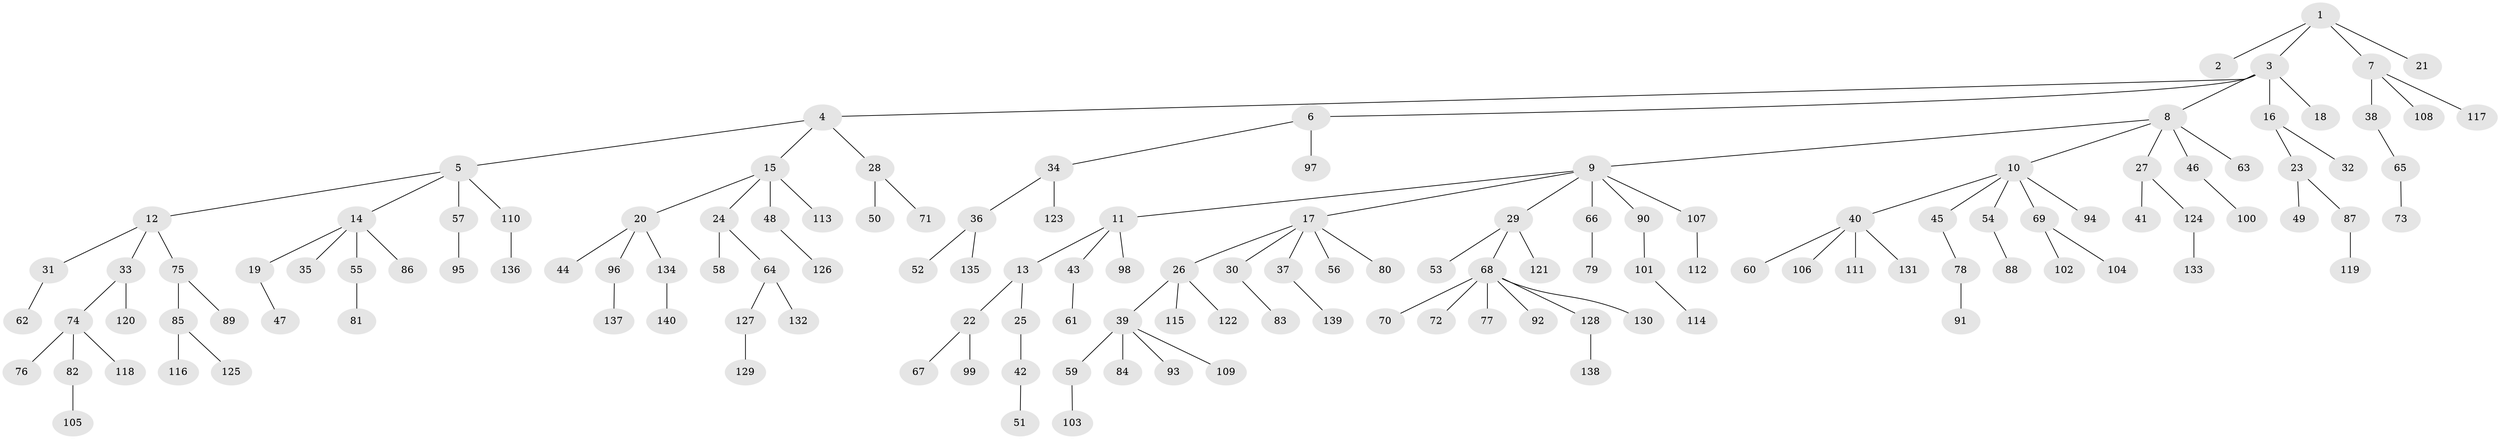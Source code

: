// coarse degree distribution, {2: 0.27906976744186046, 1: 0.46511627906976744, 3: 0.16279069767441862, 5: 0.06976744186046512, 4: 0.023255813953488372}
// Generated by graph-tools (version 1.1) at 2025/37/03/04/25 23:37:28]
// undirected, 140 vertices, 139 edges
graph export_dot {
  node [color=gray90,style=filled];
  1;
  2;
  3;
  4;
  5;
  6;
  7;
  8;
  9;
  10;
  11;
  12;
  13;
  14;
  15;
  16;
  17;
  18;
  19;
  20;
  21;
  22;
  23;
  24;
  25;
  26;
  27;
  28;
  29;
  30;
  31;
  32;
  33;
  34;
  35;
  36;
  37;
  38;
  39;
  40;
  41;
  42;
  43;
  44;
  45;
  46;
  47;
  48;
  49;
  50;
  51;
  52;
  53;
  54;
  55;
  56;
  57;
  58;
  59;
  60;
  61;
  62;
  63;
  64;
  65;
  66;
  67;
  68;
  69;
  70;
  71;
  72;
  73;
  74;
  75;
  76;
  77;
  78;
  79;
  80;
  81;
  82;
  83;
  84;
  85;
  86;
  87;
  88;
  89;
  90;
  91;
  92;
  93;
  94;
  95;
  96;
  97;
  98;
  99;
  100;
  101;
  102;
  103;
  104;
  105;
  106;
  107;
  108;
  109;
  110;
  111;
  112;
  113;
  114;
  115;
  116;
  117;
  118;
  119;
  120;
  121;
  122;
  123;
  124;
  125;
  126;
  127;
  128;
  129;
  130;
  131;
  132;
  133;
  134;
  135;
  136;
  137;
  138;
  139;
  140;
  1 -- 2;
  1 -- 3;
  1 -- 7;
  1 -- 21;
  3 -- 4;
  3 -- 6;
  3 -- 8;
  3 -- 16;
  3 -- 18;
  4 -- 5;
  4 -- 15;
  4 -- 28;
  5 -- 12;
  5 -- 14;
  5 -- 57;
  5 -- 110;
  6 -- 34;
  6 -- 97;
  7 -- 38;
  7 -- 108;
  7 -- 117;
  8 -- 9;
  8 -- 10;
  8 -- 27;
  8 -- 46;
  8 -- 63;
  9 -- 11;
  9 -- 17;
  9 -- 29;
  9 -- 66;
  9 -- 90;
  9 -- 107;
  10 -- 40;
  10 -- 45;
  10 -- 54;
  10 -- 69;
  10 -- 94;
  11 -- 13;
  11 -- 43;
  11 -- 98;
  12 -- 31;
  12 -- 33;
  12 -- 75;
  13 -- 22;
  13 -- 25;
  14 -- 19;
  14 -- 35;
  14 -- 55;
  14 -- 86;
  15 -- 20;
  15 -- 24;
  15 -- 48;
  15 -- 113;
  16 -- 23;
  16 -- 32;
  17 -- 26;
  17 -- 30;
  17 -- 37;
  17 -- 56;
  17 -- 80;
  19 -- 47;
  20 -- 44;
  20 -- 96;
  20 -- 134;
  22 -- 67;
  22 -- 99;
  23 -- 49;
  23 -- 87;
  24 -- 58;
  24 -- 64;
  25 -- 42;
  26 -- 39;
  26 -- 115;
  26 -- 122;
  27 -- 41;
  27 -- 124;
  28 -- 50;
  28 -- 71;
  29 -- 53;
  29 -- 68;
  29 -- 121;
  30 -- 83;
  31 -- 62;
  33 -- 74;
  33 -- 120;
  34 -- 36;
  34 -- 123;
  36 -- 52;
  36 -- 135;
  37 -- 139;
  38 -- 65;
  39 -- 59;
  39 -- 84;
  39 -- 93;
  39 -- 109;
  40 -- 60;
  40 -- 106;
  40 -- 111;
  40 -- 131;
  42 -- 51;
  43 -- 61;
  45 -- 78;
  46 -- 100;
  48 -- 126;
  54 -- 88;
  55 -- 81;
  57 -- 95;
  59 -- 103;
  64 -- 127;
  64 -- 132;
  65 -- 73;
  66 -- 79;
  68 -- 70;
  68 -- 72;
  68 -- 77;
  68 -- 92;
  68 -- 128;
  68 -- 130;
  69 -- 102;
  69 -- 104;
  74 -- 76;
  74 -- 82;
  74 -- 118;
  75 -- 85;
  75 -- 89;
  78 -- 91;
  82 -- 105;
  85 -- 116;
  85 -- 125;
  87 -- 119;
  90 -- 101;
  96 -- 137;
  101 -- 114;
  107 -- 112;
  110 -- 136;
  124 -- 133;
  127 -- 129;
  128 -- 138;
  134 -- 140;
}
